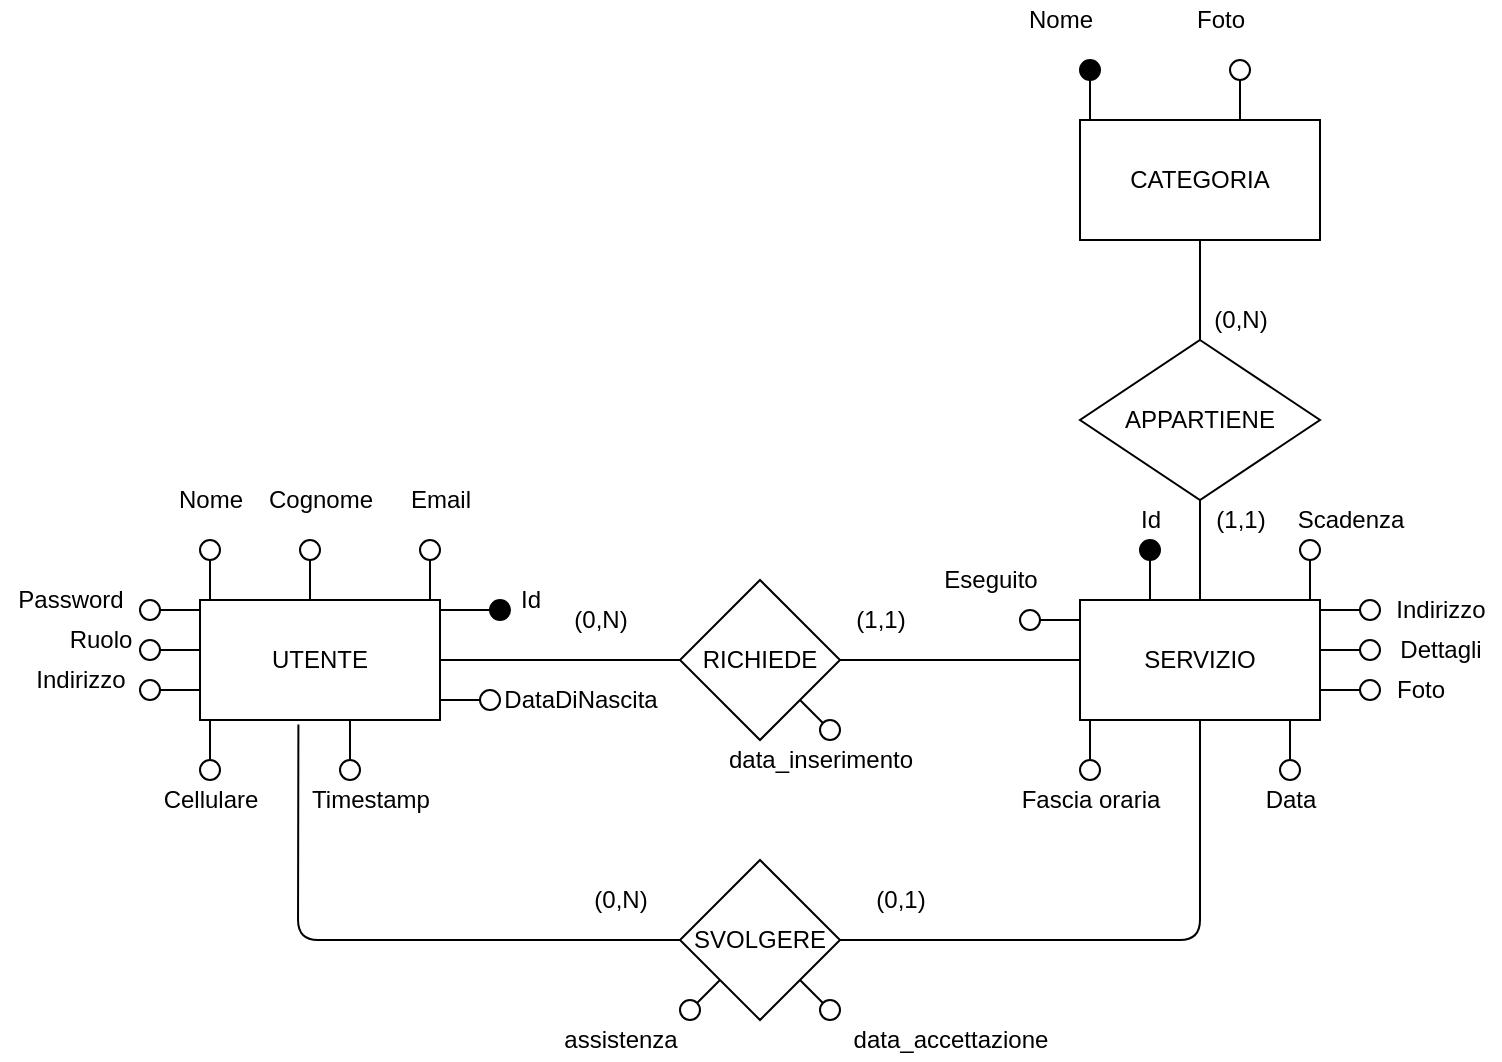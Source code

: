 <mxfile version="13.10.4" type="github">
  <diagram id="k07RV4F2AjpdlQNqAaYf" name="Page-1">
    <mxGraphModel dx="865" dy="457" grid="1" gridSize="10" guides="1" tooltips="1" connect="1" arrows="1" fold="1" page="1" pageScale="1" pageWidth="2336" pageHeight="1654" math="0" shadow="0">
      <root>
        <mxCell id="0" />
        <mxCell id="1" parent="0" />
        <mxCell id="BFemsfWMOj9B4iksQ67y-1" value="UTENTE" style="rounded=0;whiteSpace=wrap;html=1;" vertex="1" parent="1">
          <mxGeometry x="310" y="520" width="120" height="60" as="geometry" />
        </mxCell>
        <mxCell id="BFemsfWMOj9B4iksQ67y-2" value="SERVIZIO" style="rounded=0;whiteSpace=wrap;html=1;" vertex="1" parent="1">
          <mxGeometry x="750" y="520" width="120" height="60" as="geometry" />
        </mxCell>
        <mxCell id="BFemsfWMOj9B4iksQ67y-8" value="CATEGORIA" style="rounded=0;whiteSpace=wrap;html=1;" vertex="1" parent="1">
          <mxGeometry x="750" y="280" width="120" height="60" as="geometry" />
        </mxCell>
        <mxCell id="BFemsfWMOj9B4iksQ67y-9" value="RICHIEDE" style="rhombus;whiteSpace=wrap;html=1;" vertex="1" parent="1">
          <mxGeometry x="550" y="510" width="80" height="80" as="geometry" />
        </mxCell>
        <mxCell id="BFemsfWMOj9B4iksQ67y-10" value="" style="endArrow=none;html=1;entryX=0;entryY=0.5;entryDx=0;entryDy=0;exitX=1;exitY=0.5;exitDx=0;exitDy=0;" edge="1" parent="1" source="BFemsfWMOj9B4iksQ67y-1" target="BFemsfWMOj9B4iksQ67y-9">
          <mxGeometry width="50" height="50" relative="1" as="geometry">
            <mxPoint x="480" y="700" as="sourcePoint" />
            <mxPoint x="530" y="650" as="targetPoint" />
          </mxGeometry>
        </mxCell>
        <mxCell id="BFemsfWMOj9B4iksQ67y-11" value="" style="endArrow=none;html=1;entryX=1;entryY=0.5;entryDx=0;entryDy=0;exitX=0;exitY=0.5;exitDx=0;exitDy=0;" edge="1" parent="1" source="BFemsfWMOj9B4iksQ67y-2" target="BFemsfWMOj9B4iksQ67y-9">
          <mxGeometry width="50" height="50" relative="1" as="geometry">
            <mxPoint x="760" y="690" as="sourcePoint" />
            <mxPoint x="810" y="640" as="targetPoint" />
          </mxGeometry>
        </mxCell>
        <mxCell id="BFemsfWMOj9B4iksQ67y-12" value="(0,N)" style="text;html=1;align=center;verticalAlign=middle;resizable=0;points=[];autosize=1;" vertex="1" parent="1">
          <mxGeometry x="490" y="520" width="40" height="20" as="geometry" />
        </mxCell>
        <mxCell id="BFemsfWMOj9B4iksQ67y-13" value="(1,1)" style="text;html=1;align=center;verticalAlign=middle;resizable=0;points=[];autosize=1;" vertex="1" parent="1">
          <mxGeometry x="630" y="520" width="40" height="20" as="geometry" />
        </mxCell>
        <mxCell id="BFemsfWMOj9B4iksQ67y-14" value="APPARTIENE" style="rhombus;whiteSpace=wrap;html=1;" vertex="1" parent="1">
          <mxGeometry x="750" y="390" width="120" height="80" as="geometry" />
        </mxCell>
        <mxCell id="BFemsfWMOj9B4iksQ67y-15" value="" style="endArrow=none;html=1;entryX=0.5;entryY=1;entryDx=0;entryDy=0;exitX=0.5;exitY=0;exitDx=0;exitDy=0;" edge="1" parent="1" source="BFemsfWMOj9B4iksQ67y-14" target="BFemsfWMOj9B4iksQ67y-8">
          <mxGeometry width="50" height="50" relative="1" as="geometry">
            <mxPoint x="610" y="430" as="sourcePoint" />
            <mxPoint x="660" y="380" as="targetPoint" />
          </mxGeometry>
        </mxCell>
        <mxCell id="BFemsfWMOj9B4iksQ67y-16" value="" style="endArrow=none;html=1;entryX=0.5;entryY=1;entryDx=0;entryDy=0;exitX=0.5;exitY=0;exitDx=0;exitDy=0;" edge="1" parent="1" source="BFemsfWMOj9B4iksQ67y-2" target="BFemsfWMOj9B4iksQ67y-14">
          <mxGeometry width="50" height="50" relative="1" as="geometry">
            <mxPoint x="960" y="620" as="sourcePoint" />
            <mxPoint x="1010" y="570" as="targetPoint" />
          </mxGeometry>
        </mxCell>
        <mxCell id="BFemsfWMOj9B4iksQ67y-17" value="(1,1)" style="text;html=1;align=center;verticalAlign=middle;resizable=0;points=[];autosize=1;" vertex="1" parent="1">
          <mxGeometry x="810" y="470" width="40" height="20" as="geometry" />
        </mxCell>
        <mxCell id="BFemsfWMOj9B4iksQ67y-18" value="(0,N)" style="text;html=1;align=center;verticalAlign=middle;resizable=0;points=[];autosize=1;" vertex="1" parent="1">
          <mxGeometry x="810" y="370" width="40" height="20" as="geometry" />
        </mxCell>
        <mxCell id="BFemsfWMOj9B4iksQ67y-19" value="SVOLGERE" style="rhombus;whiteSpace=wrap;html=1;" vertex="1" parent="1">
          <mxGeometry x="550" y="650" width="80" height="80" as="geometry" />
        </mxCell>
        <mxCell id="BFemsfWMOj9B4iksQ67y-20" value="" style="endArrow=none;html=1;entryX=0.41;entryY=1.037;entryDx=0;entryDy=0;entryPerimeter=0;exitX=0;exitY=0.5;exitDx=0;exitDy=0;" edge="1" parent="1" source="BFemsfWMOj9B4iksQ67y-19" target="BFemsfWMOj9B4iksQ67y-1">
          <mxGeometry width="50" height="50" relative="1" as="geometry">
            <mxPoint x="350" y="810" as="sourcePoint" />
            <mxPoint x="400" y="760" as="targetPoint" />
            <Array as="points">
              <mxPoint x="359" y="690" />
            </Array>
          </mxGeometry>
        </mxCell>
        <mxCell id="BFemsfWMOj9B4iksQ67y-21" value="" style="endArrow=none;html=1;entryX=0.5;entryY=1;entryDx=0;entryDy=0;exitX=1;exitY=0.5;exitDx=0;exitDy=0;" edge="1" parent="1" source="BFemsfWMOj9B4iksQ67y-19" target="BFemsfWMOj9B4iksQ67y-2">
          <mxGeometry width="50" height="50" relative="1" as="geometry">
            <mxPoint x="680" y="810" as="sourcePoint" />
            <mxPoint x="730" y="760" as="targetPoint" />
            <Array as="points">
              <mxPoint x="810" y="690" />
            </Array>
          </mxGeometry>
        </mxCell>
        <mxCell id="BFemsfWMOj9B4iksQ67y-22" value="(0,N)" style="text;html=1;align=center;verticalAlign=middle;resizable=0;points=[];autosize=1;" vertex="1" parent="1">
          <mxGeometry x="500" y="660" width="40" height="20" as="geometry" />
        </mxCell>
        <mxCell id="BFemsfWMOj9B4iksQ67y-23" value="(0,1)" style="text;html=1;align=center;verticalAlign=middle;resizable=0;points=[];autosize=1;" vertex="1" parent="1">
          <mxGeometry x="640" y="660" width="40" height="20" as="geometry" />
        </mxCell>
        <mxCell id="BFemsfWMOj9B4iksQ67y-24" value="" style="group" vertex="1" connectable="0" parent="1">
          <mxGeometry x="310" y="490" width="10" height="30" as="geometry" />
        </mxCell>
        <mxCell id="BFemsfWMOj9B4iksQ67y-25" value="" style="endArrow=none;html=1;entryX=0.5;entryY=1;entryDx=0;entryDy=0;" edge="1" parent="BFemsfWMOj9B4iksQ67y-24" target="BFemsfWMOj9B4iksQ67y-26">
          <mxGeometry width="50" height="50" relative="1" as="geometry">
            <mxPoint x="5" y="30" as="sourcePoint" />
            <mxPoint y="20" as="targetPoint" />
          </mxGeometry>
        </mxCell>
        <mxCell id="BFemsfWMOj9B4iksQ67y-26" value="" style="ellipse;whiteSpace=wrap;html=1;aspect=fixed;" vertex="1" parent="BFemsfWMOj9B4iksQ67y-24">
          <mxGeometry width="10" height="10" as="geometry" />
        </mxCell>
        <mxCell id="BFemsfWMOj9B4iksQ67y-27" value="Nome" style="text;html=1;align=center;verticalAlign=middle;resizable=0;points=[];autosize=1;" vertex="1" parent="1">
          <mxGeometry x="290" y="460" width="50" height="20" as="geometry" />
        </mxCell>
        <mxCell id="BFemsfWMOj9B4iksQ67y-28" value="" style="group" vertex="1" connectable="0" parent="1">
          <mxGeometry x="360" y="490" width="10" height="30" as="geometry" />
        </mxCell>
        <mxCell id="BFemsfWMOj9B4iksQ67y-29" value="" style="endArrow=none;html=1;entryX=0.5;entryY=1;entryDx=0;entryDy=0;" edge="1" parent="BFemsfWMOj9B4iksQ67y-28" target="BFemsfWMOj9B4iksQ67y-30">
          <mxGeometry width="50" height="50" relative="1" as="geometry">
            <mxPoint x="5" y="30" as="sourcePoint" />
            <mxPoint y="20" as="targetPoint" />
          </mxGeometry>
        </mxCell>
        <mxCell id="BFemsfWMOj9B4iksQ67y-30" value="" style="ellipse;whiteSpace=wrap;html=1;aspect=fixed;" vertex="1" parent="BFemsfWMOj9B4iksQ67y-28">
          <mxGeometry width="10" height="10" as="geometry" />
        </mxCell>
        <mxCell id="BFemsfWMOj9B4iksQ67y-31" value="Cognome" style="text;html=1;align=center;verticalAlign=middle;resizable=0;points=[];autosize=1;" vertex="1" parent="1">
          <mxGeometry x="335" y="460" width="70" height="20" as="geometry" />
        </mxCell>
        <mxCell id="BFemsfWMOj9B4iksQ67y-32" value="" style="group" vertex="1" connectable="0" parent="1">
          <mxGeometry x="420" y="490" width="10" height="30" as="geometry" />
        </mxCell>
        <mxCell id="BFemsfWMOj9B4iksQ67y-33" value="" style="endArrow=none;html=1;entryX=0.5;entryY=1;entryDx=0;entryDy=0;" edge="1" parent="BFemsfWMOj9B4iksQ67y-32" target="BFemsfWMOj9B4iksQ67y-34">
          <mxGeometry width="50" height="50" relative="1" as="geometry">
            <mxPoint x="5" y="30" as="sourcePoint" />
            <mxPoint y="20" as="targetPoint" />
          </mxGeometry>
        </mxCell>
        <mxCell id="BFemsfWMOj9B4iksQ67y-34" value="" style="ellipse;whiteSpace=wrap;html=1;aspect=fixed;" vertex="1" parent="BFemsfWMOj9B4iksQ67y-32">
          <mxGeometry width="10" height="10" as="geometry" />
        </mxCell>
        <mxCell id="BFemsfWMOj9B4iksQ67y-35" value="Email" style="text;html=1;align=center;verticalAlign=middle;resizable=0;points=[];autosize=1;" vertex="1" parent="1">
          <mxGeometry x="405" y="460" width="50" height="20" as="geometry" />
        </mxCell>
        <mxCell id="BFemsfWMOj9B4iksQ67y-36" value="" style="group" vertex="1" connectable="0" parent="1">
          <mxGeometry x="280" y="520" width="30" height="10" as="geometry" />
        </mxCell>
        <mxCell id="BFemsfWMOj9B4iksQ67y-37" value="" style="endArrow=none;html=1;exitX=1;exitY=0.5;exitDx=0;exitDy=0;" edge="1" parent="BFemsfWMOj9B4iksQ67y-36" source="BFemsfWMOj9B4iksQ67y-38">
          <mxGeometry width="50" height="50" as="geometry">
            <mxPoint x="5" y="30" as="sourcePoint" />
            <mxPoint x="30" y="5" as="targetPoint" />
          </mxGeometry>
        </mxCell>
        <mxCell id="BFemsfWMOj9B4iksQ67y-38" value="" style="ellipse;whiteSpace=wrap;html=1;aspect=fixed;" vertex="1" parent="BFemsfWMOj9B4iksQ67y-36">
          <mxGeometry width="10" height="10" as="geometry" />
        </mxCell>
        <mxCell id="BFemsfWMOj9B4iksQ67y-39" value="Password" style="text;html=1;align=center;verticalAlign=middle;resizable=0;points=[];autosize=1;" vertex="1" parent="1">
          <mxGeometry x="210" y="510" width="70" height="20" as="geometry" />
        </mxCell>
        <mxCell id="BFemsfWMOj9B4iksQ67y-40" value="" style="group" vertex="1" connectable="0" parent="1">
          <mxGeometry x="280" y="540" width="30" height="10" as="geometry" />
        </mxCell>
        <mxCell id="BFemsfWMOj9B4iksQ67y-41" value="" style="endArrow=none;html=1;exitX=1;exitY=0.5;exitDx=0;exitDy=0;" edge="1" parent="BFemsfWMOj9B4iksQ67y-40" source="BFemsfWMOj9B4iksQ67y-42">
          <mxGeometry width="50" height="50" as="geometry">
            <mxPoint x="5" y="30" as="sourcePoint" />
            <mxPoint x="30" y="5" as="targetPoint" />
          </mxGeometry>
        </mxCell>
        <mxCell id="BFemsfWMOj9B4iksQ67y-42" value="" style="ellipse;whiteSpace=wrap;html=1;aspect=fixed;" vertex="1" parent="BFemsfWMOj9B4iksQ67y-40">
          <mxGeometry width="10" height="10" as="geometry" />
        </mxCell>
        <mxCell id="BFemsfWMOj9B4iksQ67y-43" value="Ruolo" style="text;html=1;align=center;verticalAlign=middle;resizable=0;points=[];autosize=1;" vertex="1" parent="1">
          <mxGeometry x="235" y="530" width="50" height="20" as="geometry" />
        </mxCell>
        <mxCell id="BFemsfWMOj9B4iksQ67y-44" value="Indirizzo" style="text;html=1;align=center;verticalAlign=middle;resizable=0;points=[];autosize=1;" vertex="1" parent="1">
          <mxGeometry x="220" y="550" width="60" height="20" as="geometry" />
        </mxCell>
        <mxCell id="BFemsfWMOj9B4iksQ67y-45" value="" style="group" vertex="1" connectable="0" parent="1">
          <mxGeometry x="280" y="560" width="30" height="10" as="geometry" />
        </mxCell>
        <mxCell id="BFemsfWMOj9B4iksQ67y-46" value="" style="endArrow=none;html=1;exitX=1;exitY=0.5;exitDx=0;exitDy=0;" edge="1" parent="BFemsfWMOj9B4iksQ67y-45" source="BFemsfWMOj9B4iksQ67y-47">
          <mxGeometry width="50" height="50" as="geometry">
            <mxPoint x="5" y="30" as="sourcePoint" />
            <mxPoint x="30" y="5" as="targetPoint" />
          </mxGeometry>
        </mxCell>
        <mxCell id="BFemsfWMOj9B4iksQ67y-47" value="" style="ellipse;whiteSpace=wrap;html=1;aspect=fixed;" vertex="1" parent="BFemsfWMOj9B4iksQ67y-45">
          <mxGeometry width="10" height="10" as="geometry" />
        </mxCell>
        <mxCell id="BFemsfWMOj9B4iksQ67y-48" value="" style="group" vertex="1" connectable="0" parent="1">
          <mxGeometry x="310" y="580" width="10" height="30" as="geometry" />
        </mxCell>
        <mxCell id="BFemsfWMOj9B4iksQ67y-49" value="" style="endArrow=none;html=1;entryX=0.5;entryY=0;entryDx=0;entryDy=0;" edge="1" parent="BFemsfWMOj9B4iksQ67y-48" target="BFemsfWMOj9B4iksQ67y-50">
          <mxGeometry y="20" width="50" height="50" as="geometry">
            <mxPoint x="5" as="sourcePoint" />
            <mxPoint x="30" y="25" as="targetPoint" />
          </mxGeometry>
        </mxCell>
        <mxCell id="BFemsfWMOj9B4iksQ67y-50" value="" style="ellipse;whiteSpace=wrap;html=1;aspect=fixed;" vertex="1" parent="BFemsfWMOj9B4iksQ67y-48">
          <mxGeometry y="20" width="10" height="10" as="geometry" />
        </mxCell>
        <mxCell id="BFemsfWMOj9B4iksQ67y-51" value="Cellulare" style="text;html=1;align=center;verticalAlign=middle;resizable=0;points=[];autosize=1;" vertex="1" parent="1">
          <mxGeometry x="285" y="610" width="60" height="20" as="geometry" />
        </mxCell>
        <mxCell id="BFemsfWMOj9B4iksQ67y-56" value="" style="group" vertex="1" connectable="0" parent="1">
          <mxGeometry x="380" y="580" width="10" height="30" as="geometry" />
        </mxCell>
        <mxCell id="BFemsfWMOj9B4iksQ67y-57" value="" style="endArrow=none;html=1;entryX=0.5;entryY=0;entryDx=0;entryDy=0;" edge="1" parent="BFemsfWMOj9B4iksQ67y-56" target="BFemsfWMOj9B4iksQ67y-58">
          <mxGeometry y="20" width="50" height="50" as="geometry">
            <mxPoint x="5" as="sourcePoint" />
            <mxPoint x="30" y="25" as="targetPoint" />
          </mxGeometry>
        </mxCell>
        <mxCell id="BFemsfWMOj9B4iksQ67y-58" value="" style="ellipse;whiteSpace=wrap;html=1;aspect=fixed;" vertex="1" parent="BFemsfWMOj9B4iksQ67y-56">
          <mxGeometry y="20" width="10" height="10" as="geometry" />
        </mxCell>
        <mxCell id="BFemsfWMOj9B4iksQ67y-59" value="Timestamp" style="text;html=1;align=center;verticalAlign=middle;resizable=0;points=[];autosize=1;" vertex="1" parent="1">
          <mxGeometry x="360" y="610" width="70" height="20" as="geometry" />
        </mxCell>
        <mxCell id="BFemsfWMOj9B4iksQ67y-60" value="" style="group" vertex="1" connectable="0" parent="1">
          <mxGeometry x="890" y="500" width="10" height="30" as="geometry" />
        </mxCell>
        <mxCell id="BFemsfWMOj9B4iksQ67y-61" value="" style="group" vertex="1" connectable="0" parent="BFemsfWMOj9B4iksQ67y-60">
          <mxGeometry x="-20" y="20" width="30" height="10" as="geometry" />
        </mxCell>
        <mxCell id="BFemsfWMOj9B4iksQ67y-62" value="" style="endArrow=none;html=1;entryX=0;entryY=0.5;entryDx=0;entryDy=0;" edge="1" parent="BFemsfWMOj9B4iksQ67y-61" target="BFemsfWMOj9B4iksQ67y-63">
          <mxGeometry x="20" width="50" height="50" as="geometry">
            <mxPoint y="5" as="sourcePoint" />
            <mxPoint x="10" y="-10" as="targetPoint" />
          </mxGeometry>
        </mxCell>
        <mxCell id="BFemsfWMOj9B4iksQ67y-63" value="" style="ellipse;whiteSpace=wrap;html=1;aspect=fixed;" vertex="1" parent="BFemsfWMOj9B4iksQ67y-61">
          <mxGeometry x="20" width="10" height="10" as="geometry" />
        </mxCell>
        <mxCell id="BFemsfWMOj9B4iksQ67y-64" value="Indirizzo" style="text;html=1;align=center;verticalAlign=middle;resizable=0;points=[];autosize=1;" vertex="1" parent="1">
          <mxGeometry x="900" y="515" width="60" height="20" as="geometry" />
        </mxCell>
        <mxCell id="BFemsfWMOj9B4iksQ67y-65" value="" style="group" vertex="1" connectable="0" parent="1">
          <mxGeometry x="890" y="520" width="10" height="30" as="geometry" />
        </mxCell>
        <mxCell id="BFemsfWMOj9B4iksQ67y-66" value="" style="group" vertex="1" connectable="0" parent="BFemsfWMOj9B4iksQ67y-65">
          <mxGeometry x="-20" y="20" width="30" height="10" as="geometry" />
        </mxCell>
        <mxCell id="BFemsfWMOj9B4iksQ67y-67" value="" style="endArrow=none;html=1;entryX=0;entryY=0.5;entryDx=0;entryDy=0;" edge="1" parent="BFemsfWMOj9B4iksQ67y-66" target="BFemsfWMOj9B4iksQ67y-68">
          <mxGeometry x="20" width="50" height="50" as="geometry">
            <mxPoint y="5" as="sourcePoint" />
            <mxPoint x="10" y="-10" as="targetPoint" />
          </mxGeometry>
        </mxCell>
        <mxCell id="BFemsfWMOj9B4iksQ67y-68" value="" style="ellipse;whiteSpace=wrap;html=1;aspect=fixed;" vertex="1" parent="BFemsfWMOj9B4iksQ67y-66">
          <mxGeometry x="20" width="10" height="10" as="geometry" />
        </mxCell>
        <mxCell id="BFemsfWMOj9B4iksQ67y-69" value="Dettagli" style="text;html=1;align=center;verticalAlign=middle;resizable=0;points=[];autosize=1;" vertex="1" parent="1">
          <mxGeometry x="900" y="535" width="60" height="20" as="geometry" />
        </mxCell>
        <mxCell id="BFemsfWMOj9B4iksQ67y-70" value="" style="group;" vertex="1" connectable="0" parent="1">
          <mxGeometry x="455" y="500" width="10" height="30" as="geometry" />
        </mxCell>
        <mxCell id="BFemsfWMOj9B4iksQ67y-71" value="" style="group" vertex="1" connectable="0" parent="BFemsfWMOj9B4iksQ67y-70">
          <mxGeometry x="-20" y="20" width="30" height="10" as="geometry" />
        </mxCell>
        <mxCell id="BFemsfWMOj9B4iksQ67y-73" value="" style="ellipse;whiteSpace=wrap;html=1;aspect=fixed;fillColor=#000000;" vertex="1" parent="BFemsfWMOj9B4iksQ67y-71">
          <mxGeometry x="20" width="10" height="10" as="geometry" />
        </mxCell>
        <mxCell id="BFemsfWMOj9B4iksQ67y-72" value="" style="endArrow=none;html=1;entryX=0;entryY=0.5;entryDx=0;entryDy=0;exitX=0.999;exitY=0.083;exitDx=0;exitDy=0;exitPerimeter=0;" edge="1" parent="1" target="BFemsfWMOj9B4iksQ67y-73" source="BFemsfWMOj9B4iksQ67y-1">
          <mxGeometry x="455" y="520" width="50" height="50" as="geometry">
            <mxPoint x="435" y="525" as="sourcePoint" />
            <mxPoint x="445" y="510" as="targetPoint" />
          </mxGeometry>
        </mxCell>
        <mxCell id="BFemsfWMOj9B4iksQ67y-75" value="Id" style="text;html=1;align=center;verticalAlign=middle;resizable=0;points=[];autosize=1;" vertex="1" parent="1">
          <mxGeometry x="460" y="510" width="30" height="20" as="geometry" />
        </mxCell>
        <mxCell id="BFemsfWMOj9B4iksQ67y-76" value="" style="group;" vertex="1" connectable="0" parent="1">
          <mxGeometry x="890" y="540" width="10" height="30" as="geometry" />
        </mxCell>
        <mxCell id="BFemsfWMOj9B4iksQ67y-77" value="" style="group" vertex="1" connectable="0" parent="BFemsfWMOj9B4iksQ67y-76">
          <mxGeometry x="-20" y="20" width="30" height="10" as="geometry" />
        </mxCell>
        <mxCell id="BFemsfWMOj9B4iksQ67y-78" value="" style="endArrow=none;html=1;entryX=0;entryY=0.5;entryDx=0;entryDy=0;" edge="1" parent="BFemsfWMOj9B4iksQ67y-77" target="BFemsfWMOj9B4iksQ67y-79">
          <mxGeometry x="20" width="50" height="50" as="geometry">
            <mxPoint y="5" as="sourcePoint" />
            <mxPoint x="10" y="-10" as="targetPoint" />
          </mxGeometry>
        </mxCell>
        <mxCell id="BFemsfWMOj9B4iksQ67y-79" value="" style="ellipse;whiteSpace=wrap;html=1;aspect=fixed;" vertex="1" parent="BFemsfWMOj9B4iksQ67y-77">
          <mxGeometry x="20" width="10" height="10" as="geometry" />
        </mxCell>
        <mxCell id="BFemsfWMOj9B4iksQ67y-80" value="Foto" style="text;html=1;align=center;verticalAlign=middle;resizable=0;points=[];autosize=1;" vertex="1" parent="1">
          <mxGeometry x="900" y="555" width="40" height="20" as="geometry" />
        </mxCell>
        <mxCell id="BFemsfWMOj9B4iksQ67y-81" value="" style="group;fillColor=none;" vertex="1" connectable="0" parent="1">
          <mxGeometry x="850" y="580" width="10" height="30" as="geometry" />
        </mxCell>
        <mxCell id="BFemsfWMOj9B4iksQ67y-82" value="" style="endArrow=none;html=1;entryX=0.5;entryY=0;entryDx=0;entryDy=0;" edge="1" parent="BFemsfWMOj9B4iksQ67y-81" target="BFemsfWMOj9B4iksQ67y-83">
          <mxGeometry y="20" width="50" height="50" as="geometry">
            <mxPoint x="5" as="sourcePoint" />
            <mxPoint x="30" y="25" as="targetPoint" />
          </mxGeometry>
        </mxCell>
        <mxCell id="BFemsfWMOj9B4iksQ67y-83" value="" style="ellipse;whiteSpace=wrap;html=1;aspect=fixed;" vertex="1" parent="BFemsfWMOj9B4iksQ67y-81">
          <mxGeometry y="20" width="10" height="10" as="geometry" />
        </mxCell>
        <mxCell id="BFemsfWMOj9B4iksQ67y-84" value="Data" style="text;html=1;align=center;verticalAlign=middle;resizable=0;points=[];autosize=1;" vertex="1" parent="1">
          <mxGeometry x="835" y="610" width="40" height="20" as="geometry" />
        </mxCell>
        <mxCell id="BFemsfWMOj9B4iksQ67y-85" value="" style="group;fillColor=none;" vertex="1" connectable="0" parent="1">
          <mxGeometry x="750" y="580" width="10" height="30" as="geometry" />
        </mxCell>
        <mxCell id="BFemsfWMOj9B4iksQ67y-86" value="" style="endArrow=none;html=1;entryX=0.5;entryY=0;entryDx=0;entryDy=0;" edge="1" parent="BFemsfWMOj9B4iksQ67y-85" target="BFemsfWMOj9B4iksQ67y-87">
          <mxGeometry y="20" width="50" height="50" as="geometry">
            <mxPoint x="5" as="sourcePoint" />
            <mxPoint x="30" y="25" as="targetPoint" />
          </mxGeometry>
        </mxCell>
        <mxCell id="BFemsfWMOj9B4iksQ67y-87" value="" style="ellipse;whiteSpace=wrap;html=1;aspect=fixed;" vertex="1" parent="BFemsfWMOj9B4iksQ67y-85">
          <mxGeometry y="20" width="10" height="10" as="geometry" />
        </mxCell>
        <mxCell id="BFemsfWMOj9B4iksQ67y-89" value="Fascia oraria" style="text;html=1;align=center;verticalAlign=middle;resizable=0;points=[];autosize=1;" vertex="1" parent="1">
          <mxGeometry x="710" y="610" width="90" height="20" as="geometry" />
        </mxCell>
        <mxCell id="BFemsfWMOj9B4iksQ67y-90" value="" style="group;fillColor=none;" vertex="1" connectable="0" parent="1">
          <mxGeometry x="780" y="490" width="10" height="30" as="geometry" />
        </mxCell>
        <mxCell id="BFemsfWMOj9B4iksQ67y-91" value="" style="endArrow=none;html=1;entryX=0.5;entryY=1;entryDx=0;entryDy=0;" edge="1" parent="BFemsfWMOj9B4iksQ67y-90" target="BFemsfWMOj9B4iksQ67y-92">
          <mxGeometry width="50" height="50" relative="1" as="geometry">
            <mxPoint x="5" y="30" as="sourcePoint" />
            <mxPoint y="20" as="targetPoint" />
          </mxGeometry>
        </mxCell>
        <mxCell id="BFemsfWMOj9B4iksQ67y-92" value="" style="ellipse;whiteSpace=wrap;html=1;aspect=fixed;fillColor=#000000;" vertex="1" parent="BFemsfWMOj9B4iksQ67y-90">
          <mxGeometry width="10" height="10" as="geometry" />
        </mxCell>
        <mxCell id="BFemsfWMOj9B4iksQ67y-93" value="Id" style="text;html=1;align=center;verticalAlign=middle;resizable=0;points=[];autosize=1;" vertex="1" parent="1">
          <mxGeometry x="770" y="470" width="30" height="20" as="geometry" />
        </mxCell>
        <mxCell id="BFemsfWMOj9B4iksQ67y-94" value="" style="group;" vertex="1" connectable="0" parent="1">
          <mxGeometry x="620" y="560" width="10" height="30" as="geometry" />
        </mxCell>
        <mxCell id="BFemsfWMOj9B4iksQ67y-95" value="" style="endArrow=none;html=1;exitX=0;exitY=0;exitDx=0;exitDy=0;" edge="1" parent="BFemsfWMOj9B4iksQ67y-94" source="BFemsfWMOj9B4iksQ67y-96">
          <mxGeometry y="20" width="50" height="50" as="geometry">
            <mxPoint x="5" as="sourcePoint" />
            <mxPoint x="-10" y="10" as="targetPoint" />
          </mxGeometry>
        </mxCell>
        <mxCell id="BFemsfWMOj9B4iksQ67y-96" value="" style="ellipse;whiteSpace=wrap;html=1;aspect=fixed;" vertex="1" parent="BFemsfWMOj9B4iksQ67y-94">
          <mxGeometry y="20" width="10" height="10" as="geometry" />
        </mxCell>
        <mxCell id="BFemsfWMOj9B4iksQ67y-97" value="data_inserimento" style="text;html=1;align=center;verticalAlign=middle;resizable=0;points=[];autosize=1;" vertex="1" parent="1">
          <mxGeometry x="565" y="590" width="110" height="20" as="geometry" />
        </mxCell>
        <mxCell id="BFemsfWMOj9B4iksQ67y-98" value="" style="group;fillColor=none;" vertex="1" connectable="0" parent="1">
          <mxGeometry x="860" y="490" width="10" height="30" as="geometry" />
        </mxCell>
        <mxCell id="BFemsfWMOj9B4iksQ67y-99" value="" style="endArrow=none;html=1;entryX=0.5;entryY=1;entryDx=0;entryDy=0;" edge="1" parent="BFemsfWMOj9B4iksQ67y-98" target="BFemsfWMOj9B4iksQ67y-100">
          <mxGeometry width="50" height="50" relative="1" as="geometry">
            <mxPoint x="5" y="30" as="sourcePoint" />
            <mxPoint y="20" as="targetPoint" />
          </mxGeometry>
        </mxCell>
        <mxCell id="BFemsfWMOj9B4iksQ67y-100" value="" style="ellipse;whiteSpace=wrap;html=1;aspect=fixed;" vertex="1" parent="BFemsfWMOj9B4iksQ67y-98">
          <mxGeometry width="10" height="10" as="geometry" />
        </mxCell>
        <mxCell id="BFemsfWMOj9B4iksQ67y-101" value="Scadenza" style="text;html=1;align=center;verticalAlign=middle;resizable=0;points=[];autosize=1;" vertex="1" parent="1">
          <mxGeometry x="850" y="470" width="70" height="20" as="geometry" />
        </mxCell>
        <mxCell id="BFemsfWMOj9B4iksQ67y-102" value="" style="group;fillColor=none;" vertex="1" connectable="0" parent="1">
          <mxGeometry x="620" y="700" width="10" height="30" as="geometry" />
        </mxCell>
        <mxCell id="BFemsfWMOj9B4iksQ67y-103" value="" style="endArrow=none;html=1;exitX=0;exitY=0;exitDx=0;exitDy=0;" edge="1" parent="BFemsfWMOj9B4iksQ67y-102" source="BFemsfWMOj9B4iksQ67y-104">
          <mxGeometry y="20" width="50" height="50" as="geometry">
            <mxPoint x="5" as="sourcePoint" />
            <mxPoint x="-10" y="10" as="targetPoint" />
          </mxGeometry>
        </mxCell>
        <mxCell id="BFemsfWMOj9B4iksQ67y-104" value="" style="ellipse;whiteSpace=wrap;html=1;aspect=fixed;" vertex="1" parent="BFemsfWMOj9B4iksQ67y-102">
          <mxGeometry y="20" width="10" height="10" as="geometry" />
        </mxCell>
        <mxCell id="BFemsfWMOj9B4iksQ67y-105" value="data_accettazione" style="text;html=1;align=center;verticalAlign=middle;resizable=0;points=[];autosize=1;" vertex="1" parent="1">
          <mxGeometry x="630" y="730" width="110" height="20" as="geometry" />
        </mxCell>
        <mxCell id="BFemsfWMOj9B4iksQ67y-106" value="" style="group;fillColor=none;" vertex="1" connectable="0" parent="1">
          <mxGeometry x="720" y="525" width="30" height="10" as="geometry" />
        </mxCell>
        <mxCell id="BFemsfWMOj9B4iksQ67y-107" value="" style="endArrow=none;html=1;exitX=1;exitY=0.5;exitDx=0;exitDy=0;" edge="1" parent="BFemsfWMOj9B4iksQ67y-106" source="BFemsfWMOj9B4iksQ67y-108">
          <mxGeometry width="50" height="50" as="geometry">
            <mxPoint x="5" y="30" as="sourcePoint" />
            <mxPoint x="30" y="5" as="targetPoint" />
          </mxGeometry>
        </mxCell>
        <mxCell id="BFemsfWMOj9B4iksQ67y-108" value="" style="ellipse;whiteSpace=wrap;html=1;aspect=fixed;" vertex="1" parent="BFemsfWMOj9B4iksQ67y-106">
          <mxGeometry width="10" height="10" as="geometry" />
        </mxCell>
        <mxCell id="BFemsfWMOj9B4iksQ67y-109" value="Eseguito" style="text;html=1;align=center;verticalAlign=middle;resizable=0;points=[];autosize=1;" vertex="1" parent="1">
          <mxGeometry x="675" y="500" width="60" height="20" as="geometry" />
        </mxCell>
        <mxCell id="BFemsfWMOj9B4iksQ67y-110" value="" style="group;fillColor=none;" vertex="1" connectable="0" parent="1">
          <mxGeometry x="750" y="250" width="10" height="30" as="geometry" />
        </mxCell>
        <mxCell id="BFemsfWMOj9B4iksQ67y-111" value="" style="endArrow=none;html=1;entryX=0.5;entryY=1;entryDx=0;entryDy=0;" edge="1" parent="BFemsfWMOj9B4iksQ67y-110" target="BFemsfWMOj9B4iksQ67y-112">
          <mxGeometry width="50" height="50" relative="1" as="geometry">
            <mxPoint x="5" y="30" as="sourcePoint" />
            <mxPoint y="20" as="targetPoint" />
          </mxGeometry>
        </mxCell>
        <mxCell id="BFemsfWMOj9B4iksQ67y-112" value="" style="ellipse;whiteSpace=wrap;html=1;aspect=fixed;fillColor=#000000;" vertex="1" parent="BFemsfWMOj9B4iksQ67y-110">
          <mxGeometry width="10" height="10" as="geometry" />
        </mxCell>
        <mxCell id="BFemsfWMOj9B4iksQ67y-113" value="Nome" style="text;html=1;align=center;verticalAlign=middle;resizable=0;points=[];autosize=1;" vertex="1" parent="1">
          <mxGeometry x="715" y="220" width="50" height="20" as="geometry" />
        </mxCell>
        <mxCell id="BFemsfWMOj9B4iksQ67y-114" value="" style="group;fillColor=none;" vertex="1" connectable="0" parent="1">
          <mxGeometry x="550" y="700" width="10" height="30" as="geometry" />
        </mxCell>
        <mxCell id="BFemsfWMOj9B4iksQ67y-116" value="" style="ellipse;whiteSpace=wrap;html=1;aspect=fixed;" vertex="1" parent="BFemsfWMOj9B4iksQ67y-114">
          <mxGeometry y="20" width="10" height="10" as="geometry" />
        </mxCell>
        <mxCell id="BFemsfWMOj9B4iksQ67y-115" value="" style="endArrow=none;html=1;entryX=1;entryY=0;entryDx=0;entryDy=0;" edge="1" parent="1" target="BFemsfWMOj9B4iksQ67y-116" source="BFemsfWMOj9B4iksQ67y-19">
          <mxGeometry x="540" y="730" width="50" height="50" as="geometry">
            <mxPoint x="545" y="710" as="sourcePoint" />
            <mxPoint x="570" y="735" as="targetPoint" />
          </mxGeometry>
        </mxCell>
        <mxCell id="BFemsfWMOj9B4iksQ67y-117" value="assistenza" style="text;html=1;align=center;verticalAlign=middle;resizable=0;points=[];autosize=1;" vertex="1" parent="1">
          <mxGeometry x="485" y="730" width="70" height="20" as="geometry" />
        </mxCell>
        <mxCell id="BFemsfWMOj9B4iksQ67y-118" value="" style="group;fillColor=none;" vertex="1" connectable="0" parent="1">
          <mxGeometry x="825" y="250" width="10" height="30" as="geometry" />
        </mxCell>
        <mxCell id="BFemsfWMOj9B4iksQ67y-119" value="" style="endArrow=none;html=1;entryX=0.5;entryY=1;entryDx=0;entryDy=0;" edge="1" parent="BFemsfWMOj9B4iksQ67y-118" target="BFemsfWMOj9B4iksQ67y-120">
          <mxGeometry width="50" height="50" relative="1" as="geometry">
            <mxPoint x="5" y="30" as="sourcePoint" />
            <mxPoint y="20" as="targetPoint" />
          </mxGeometry>
        </mxCell>
        <mxCell id="BFemsfWMOj9B4iksQ67y-120" value="" style="ellipse;whiteSpace=wrap;html=1;aspect=fixed;" vertex="1" parent="BFemsfWMOj9B4iksQ67y-118">
          <mxGeometry width="10" height="10" as="geometry" />
        </mxCell>
        <mxCell id="BFemsfWMOj9B4iksQ67y-121" value="Foto" style="text;html=1;align=center;verticalAlign=middle;resizable=0;points=[];autosize=1;" vertex="1" parent="1">
          <mxGeometry x="800" y="220" width="40" height="20" as="geometry" />
        </mxCell>
        <mxCell id="BFemsfWMOj9B4iksQ67y-122" value="" style="group;" vertex="1" connectable="0" parent="1">
          <mxGeometry x="450" y="545" width="10" height="30" as="geometry" />
        </mxCell>
        <mxCell id="BFemsfWMOj9B4iksQ67y-123" value="" style="group" vertex="1" connectable="0" parent="BFemsfWMOj9B4iksQ67y-122">
          <mxGeometry x="-20" y="20" width="30" height="10" as="geometry" />
        </mxCell>
        <mxCell id="BFemsfWMOj9B4iksQ67y-124" value="" style="endArrow=none;html=1;entryX=0;entryY=0.5;entryDx=0;entryDy=0;" edge="1" parent="BFemsfWMOj9B4iksQ67y-123" target="BFemsfWMOj9B4iksQ67y-125">
          <mxGeometry x="20" width="50" height="50" as="geometry">
            <mxPoint y="5" as="sourcePoint" />
            <mxPoint x="10" y="-10" as="targetPoint" />
          </mxGeometry>
        </mxCell>
        <mxCell id="BFemsfWMOj9B4iksQ67y-125" value="" style="ellipse;whiteSpace=wrap;html=1;aspect=fixed;" vertex="1" parent="BFemsfWMOj9B4iksQ67y-123">
          <mxGeometry x="20" width="10" height="10" as="geometry" />
        </mxCell>
        <mxCell id="BFemsfWMOj9B4iksQ67y-126" value="DataDiNascita" style="text;html=1;align=center;verticalAlign=middle;resizable=0;points=[];autosize=1;" vertex="1" parent="1">
          <mxGeometry x="455" y="560" width="90" height="20" as="geometry" />
        </mxCell>
      </root>
    </mxGraphModel>
  </diagram>
</mxfile>
